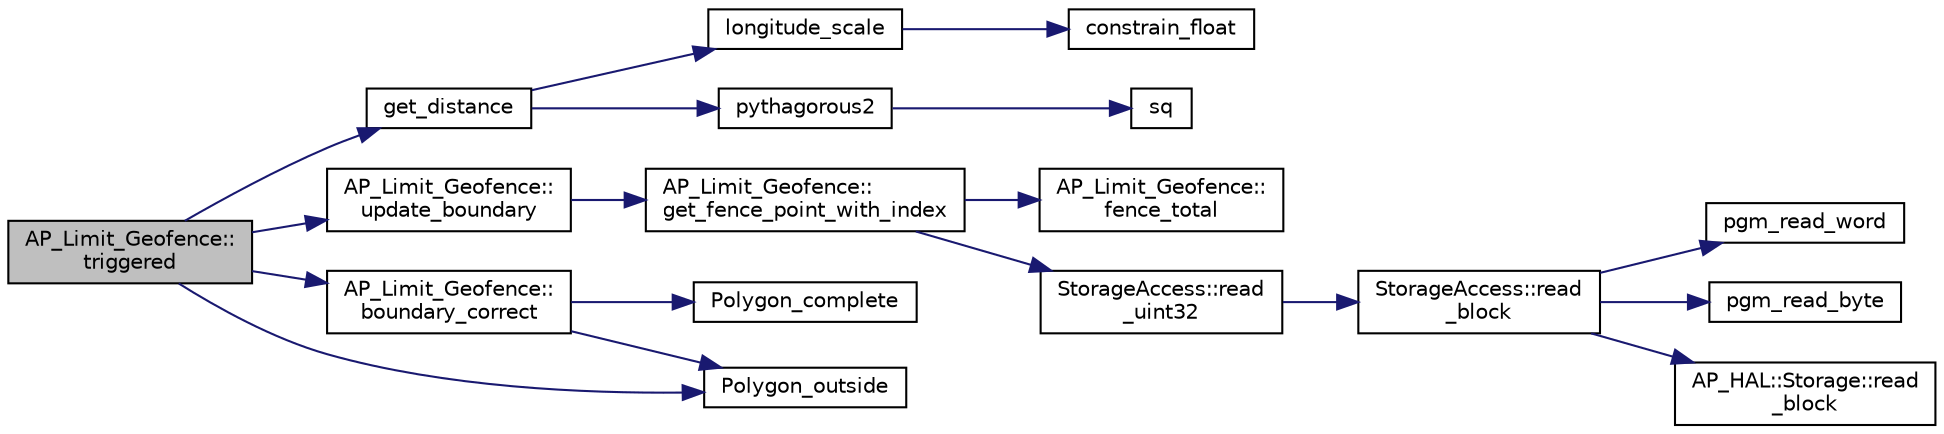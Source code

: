 digraph "AP_Limit_Geofence::triggered"
{
 // INTERACTIVE_SVG=YES
  edge [fontname="Helvetica",fontsize="10",labelfontname="Helvetica",labelfontsize="10"];
  node [fontname="Helvetica",fontsize="10",shape=record];
  rankdir="LR";
  Node1 [label="AP_Limit_Geofence::\ltriggered",height=0.2,width=0.4,color="black", fillcolor="grey75", style="filled", fontcolor="black"];
  Node1 -> Node2 [color="midnightblue",fontsize="10",style="solid",fontname="Helvetica"];
  Node2 [label="get_distance",height=0.2,width=0.4,color="black", fillcolor="white", style="filled",URL="$AP__Math_8h.html#aa825a788804b8dd4cf1e3cfb42960a8b"];
  Node2 -> Node3 [color="midnightblue",fontsize="10",style="solid",fontname="Helvetica"];
  Node3 [label="longitude_scale",height=0.2,width=0.4,color="black", fillcolor="white", style="filled",URL="$location_8cpp.html#ad2368c582f3e0c135e2a74772f4db61a"];
  Node3 -> Node4 [color="midnightblue",fontsize="10",style="solid",fontname="Helvetica"];
  Node4 [label="constrain_float",height=0.2,width=0.4,color="black", fillcolor="white", style="filled",URL="$AP__Math_8h.html#a27149a7dfbb14319088e8332705c0046"];
  Node2 -> Node5 [color="midnightblue",fontsize="10",style="solid",fontname="Helvetica"];
  Node5 [label="pythagorous2",height=0.2,width=0.4,color="black", fillcolor="white", style="filled",URL="$AP__Math_8h.html#a4a065531591469723bec18f9034a91c3"];
  Node5 -> Node6 [color="midnightblue",fontsize="10",style="solid",fontname="Helvetica"];
  Node6 [label="sq",height=0.2,width=0.4,color="black", fillcolor="white", style="filled",URL="$AP__Math_8h.html#a00f57739f8671cb41eae08a51b7cbf7c"];
  Node1 -> Node7 [color="midnightblue",fontsize="10",style="solid",fontname="Helvetica"];
  Node7 [label="AP_Limit_Geofence::\lupdate_boundary",height=0.2,width=0.4,color="black", fillcolor="white", style="filled",URL="$classAP__Limit__Geofence.html#a77c37ae99a57f9c81b807ccac09827af"];
  Node7 -> Node8 [color="midnightblue",fontsize="10",style="solid",fontname="Helvetica"];
  Node8 [label="AP_Limit_Geofence::\lget_fence_point_with_index",height=0.2,width=0.4,color="black", fillcolor="white", style="filled",URL="$classAP__Limit__Geofence.html#a64d8110312a6805ddc3ccd7a80c1b961"];
  Node8 -> Node9 [color="midnightblue",fontsize="10",style="solid",fontname="Helvetica"];
  Node9 [label="AP_Limit_Geofence::\lfence_total",height=0.2,width=0.4,color="black", fillcolor="white", style="filled",URL="$classAP__Limit__Geofence.html#a09fd9ba1f1f37b116d9c5268f8fc602c"];
  Node8 -> Node10 [color="midnightblue",fontsize="10",style="solid",fontname="Helvetica"];
  Node10 [label="StorageAccess::read\l_uint32",height=0.2,width=0.4,color="black", fillcolor="white", style="filled",URL="$classStorageAccess.html#af10e9fa6cda0cb973243e4852c9d16c6"];
  Node10 -> Node11 [color="midnightblue",fontsize="10",style="solid",fontname="Helvetica"];
  Node11 [label="StorageAccess::read\l_block",height=0.2,width=0.4,color="black", fillcolor="white", style="filled",URL="$classStorageAccess.html#ab2a8575d541549a15645edc360fdaa91"];
  Node11 -> Node12 [color="midnightblue",fontsize="10",style="solid",fontname="Helvetica"];
  Node12 [label="pgm_read_word",height=0.2,width=0.4,color="black", fillcolor="white", style="filled",URL="$AP__Progmem_8h.html#a9fc333349fa71fdc21a2d5152c5e23a2"];
  Node11 -> Node13 [color="midnightblue",fontsize="10",style="solid",fontname="Helvetica"];
  Node13 [label="pgm_read_byte",height=0.2,width=0.4,color="black", fillcolor="white", style="filled",URL="$AP__Progmem_8h.html#a1514e0408e036062b4af844baaf567da"];
  Node11 -> Node14 [color="midnightblue",fontsize="10",style="solid",fontname="Helvetica"];
  Node14 [label="AP_HAL::Storage::read\l_block",height=0.2,width=0.4,color="black", fillcolor="white", style="filled",URL="$classAP__HAL_1_1Storage.html#a1c3b1e80b0bec7d4bacd3ecbefb3b3f3"];
  Node1 -> Node15 [color="midnightblue",fontsize="10",style="solid",fontname="Helvetica"];
  Node15 [label="AP_Limit_Geofence::\lboundary_correct",height=0.2,width=0.4,color="black", fillcolor="white", style="filled",URL="$classAP__Limit__Geofence.html#af512ccd37cd0a072ad04d3f89275f2c6"];
  Node15 -> Node16 [color="midnightblue",fontsize="10",style="solid",fontname="Helvetica"];
  Node16 [label="Polygon_complete",height=0.2,width=0.4,color="black", fillcolor="white", style="filled",URL="$polygon_8cpp.html#a44581f526f8df1f0bc8e3eb4f530e960"];
  Node15 -> Node17 [color="midnightblue",fontsize="10",style="solid",fontname="Helvetica"];
  Node17 [label="Polygon_outside",height=0.2,width=0.4,color="black", fillcolor="white", style="filled",URL="$polygon_8cpp.html#a53235dca2c01737b9221be463ae1f3d3",tooltip="-*- tab-width: 4; Mode: C++; c-basic-offset: 4; indent-tabs-mode: nil -*- "];
  Node1 -> Node17 [color="midnightblue",fontsize="10",style="solid",fontname="Helvetica"];
}
